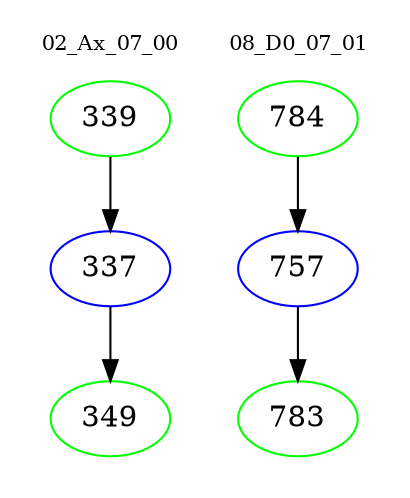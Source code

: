 digraph{
subgraph cluster_0 {
color = white
label = "02_Ax_07_00";
fontsize=10;
T0_339 [label="339", color="green"]
T0_339 -> T0_337 [color="black"]
T0_337 [label="337", color="blue"]
T0_337 -> T0_349 [color="black"]
T0_349 [label="349", color="green"]
}
subgraph cluster_1 {
color = white
label = "08_D0_07_01";
fontsize=10;
T1_784 [label="784", color="green"]
T1_784 -> T1_757 [color="black"]
T1_757 [label="757", color="blue"]
T1_757 -> T1_783 [color="black"]
T1_783 [label="783", color="green"]
}
}
